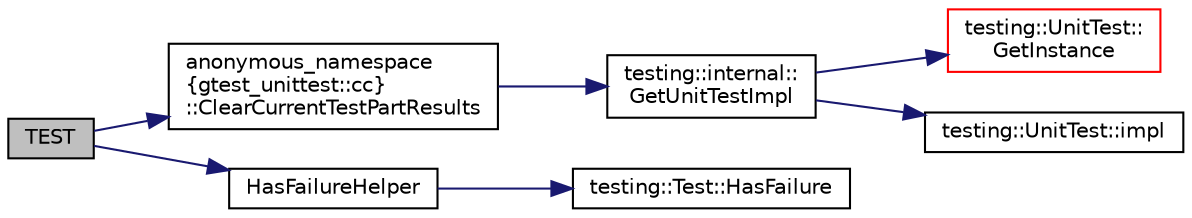 digraph "TEST"
{
 // INTERACTIVE_SVG=YES
 // LATEX_PDF_SIZE
  bgcolor="transparent";
  edge [fontname="Helvetica",fontsize="10",labelfontname="Helvetica",labelfontsize="10"];
  node [fontname="Helvetica",fontsize="10",shape=record];
  rankdir="LR";
  Node1 [label="TEST",height=0.2,width=0.4,color="black", fillcolor="grey75", style="filled", fontcolor="black",tooltip=" "];
  Node1 -> Node2 [color="midnightblue",fontsize="10",style="solid",fontname="Helvetica"];
  Node2 [label="anonymous_namespace\l\{gtest_unittest::cc\}\l::ClearCurrentTestPartResults",height=0.2,width=0.4,color="black",URL="$d2/da7/namespaceanonymous__namespace_02gtest__unittest_8cc_03.html#a2758cc0cc033a7e9718cd3f3d7f564c4",tooltip=" "];
  Node2 -> Node3 [color="midnightblue",fontsize="10",style="solid",fontname="Helvetica"];
  Node3 [label="testing::internal::\lGetUnitTestImpl",height=0.2,width=0.4,color="black",URL="$d0/da7/namespacetesting_1_1internal.html#a3ae874a4030c4aa27d77d67bf08d9e1d",tooltip=" "];
  Node3 -> Node4 [color="midnightblue",fontsize="10",style="solid",fontname="Helvetica"];
  Node4 [label="testing::UnitTest::\lGetInstance",height=0.2,width=0.4,color="red",URL="$d7/d47/classtesting_1_1_unit_test.html#ad200090b11104aca39f25043701886cf",tooltip=" "];
  Node3 -> Node6 [color="midnightblue",fontsize="10",style="solid",fontname="Helvetica"];
  Node6 [label="testing::UnitTest::impl",height=0.2,width=0.4,color="black",URL="$d7/d47/classtesting_1_1_unit_test.html#a7fc0e26510d98598fc6632b7e66a281d",tooltip=" "];
  Node1 -> Node7 [color="midnightblue",fontsize="10",style="solid",fontname="Helvetica"];
  Node7 [label="HasFailureHelper",height=0.2,width=0.4,color="black",URL="$df/d01/gtest__unittest_8cc.html#ad6f57748fc42d01bbb006a116cd1a984",tooltip=" "];
  Node7 -> Node8 [color="midnightblue",fontsize="10",style="solid",fontname="Helvetica"];
  Node8 [label="testing::Test::HasFailure",height=0.2,width=0.4,color="black",URL="$df/d69/classtesting_1_1_test.html#a627f8999d1cd6075cf76329d5470a666",tooltip=" "];
}
